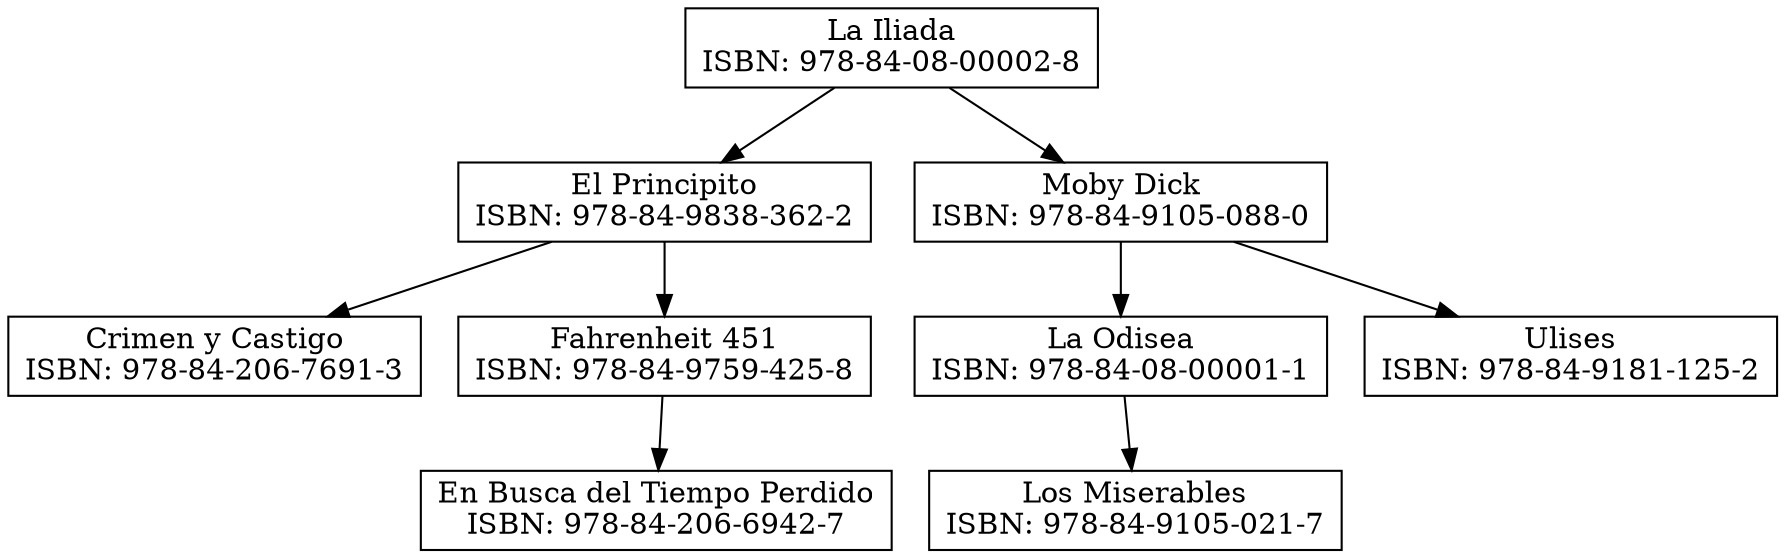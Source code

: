 digraph G {
    node [shape=box];
    "La Iliada" [label="La Iliada\nISBN: 978-84-08-00002-8"];
    "La Iliada" -> "El Principito";
    "El Principito" [label="El Principito\nISBN: 978-84-9838-362-2"];
    "El Principito" -> "Crimen y Castigo";
    "Crimen y Castigo" [label="Crimen y Castigo\nISBN: 978-84-206-7691-3"];
    "El Principito" -> "Fahrenheit 451";
    "Fahrenheit 451" [label="Fahrenheit 451\nISBN: 978-84-9759-425-8"];
    "Fahrenheit 451" -> "En Busca del Tiempo Perdido";
    "En Busca del Tiempo Perdido" [label="En Busca del Tiempo Perdido\nISBN: 978-84-206-6942-7"];
    "La Iliada" -> "Moby Dick";
    "Moby Dick" [label="Moby Dick\nISBN: 978-84-9105-088-0"];
    "Moby Dick" -> "La Odisea";
    "La Odisea" [label="La Odisea\nISBN: 978-84-08-00001-1"];
    "La Odisea" -> "Los Miserables";
    "Los Miserables" [label="Los Miserables\nISBN: 978-84-9105-021-7"];
    "Moby Dick" -> "Ulises";
    "Ulises" [label="Ulises\nISBN: 978-84-9181-125-2"];
}
